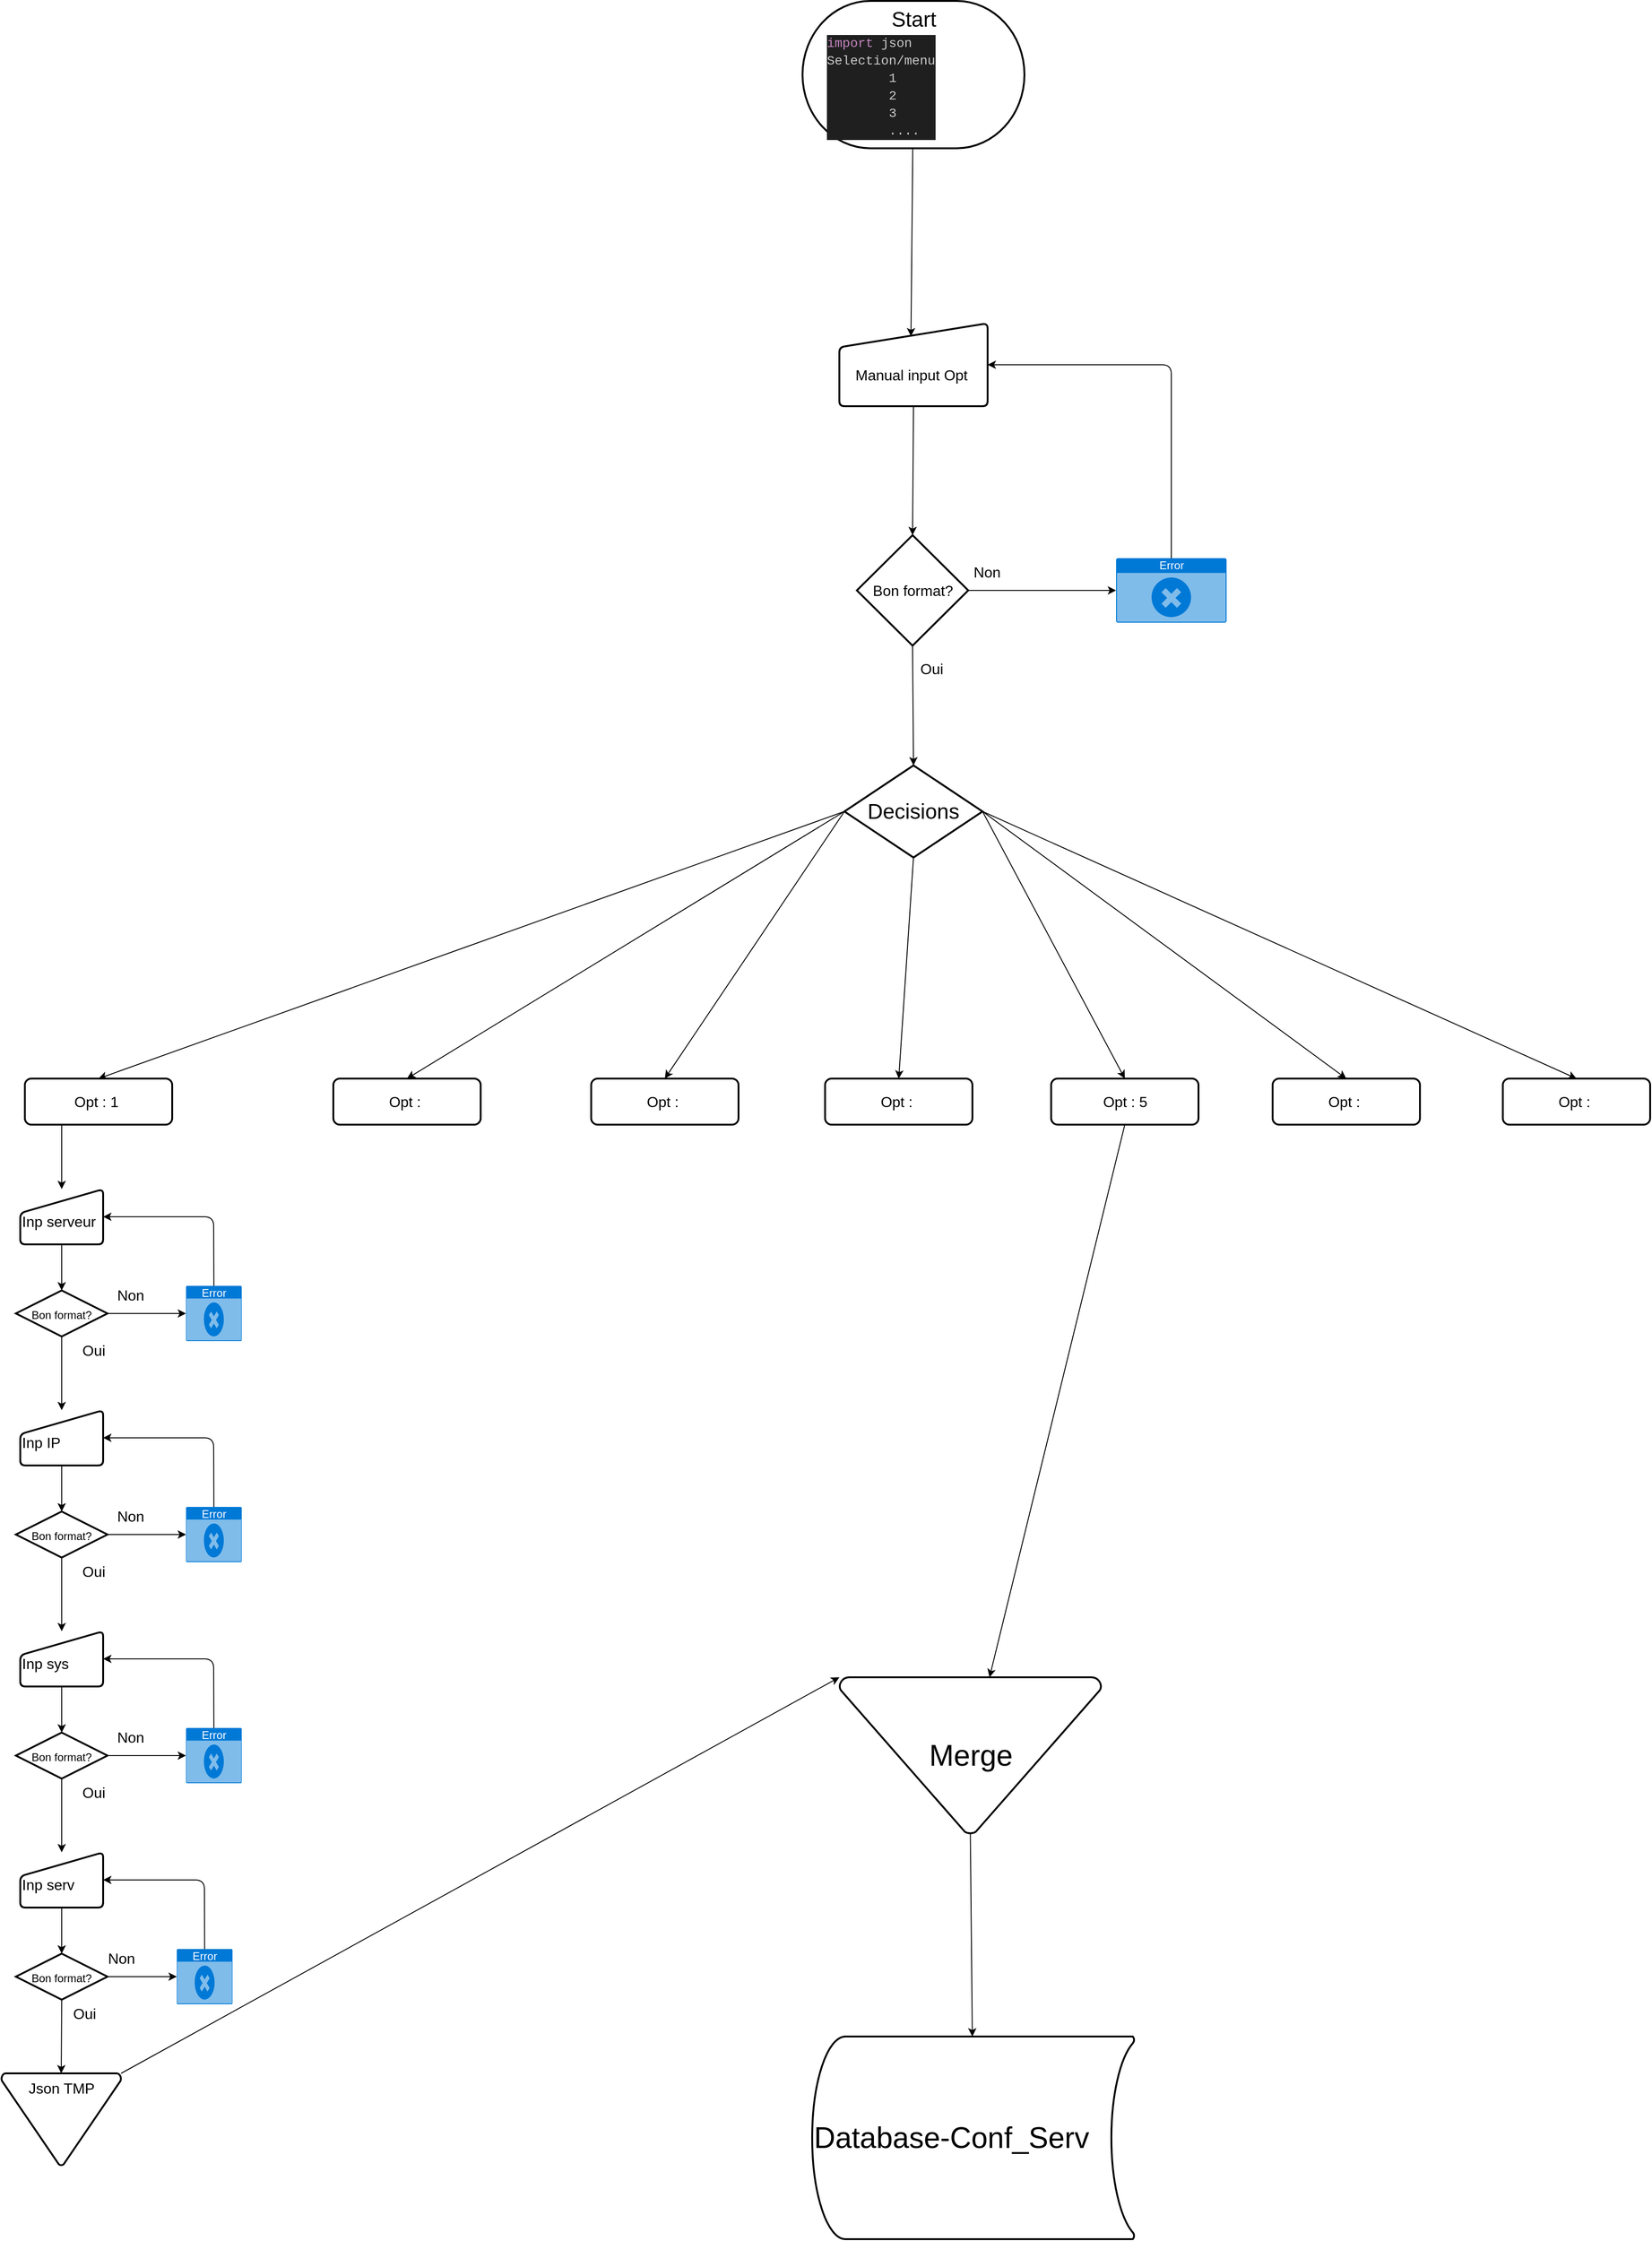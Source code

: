 <mxfile>
    <diagram id="DJCDywBSii3eEMm7E908" name="Page-1">
        <mxGraphModel dx="3457" dy="3616" grid="1" gridSize="10" guides="1" tooltips="1" connect="1" arrows="1" fold="1" page="1" pageScale="1" pageWidth="850" pageHeight="1100" math="0" shadow="0">
            <root>
                <mxCell id="0"/>
                <mxCell id="1" parent="0"/>
                <mxCell id="42" value="" style="html=1;strokeWidth=2;shape=manualInput;whiteSpace=wrap;rounded=1;size=26;arcSize=11;fontSize=16;" vertex="1" parent="1">
                    <mxGeometry x="379.5" y="-1820" width="161" height="90" as="geometry"/>
                </mxCell>
                <mxCell id="2" value="&lt;div style=&quot;&quot;&gt;&lt;span style=&quot;background-color: initial;&quot;&gt;&lt;font style=&quot;font-size: 32px;&quot;&gt;Database-Conf_Serv&lt;/font&gt;&lt;/span&gt;&lt;/div&gt;" style="strokeWidth=2;html=1;shape=mxgraph.flowchart.stored_data;whiteSpace=wrap;align=left;" parent="1" vertex="1">
                    <mxGeometry x="350" y="40" width="350" height="220" as="geometry"/>
                </mxCell>
                <mxCell id="7" value="" style="edgeStyle=none;html=1;fontSize=23;entryX=0.483;entryY=0.157;entryDx=0;entryDy=0;entryPerimeter=0;" parent="1" source="3" target="42" edge="1">
                    <mxGeometry relative="1" as="geometry">
                        <mxPoint x="460" y="-1820" as="targetPoint"/>
                    </mxGeometry>
                </mxCell>
                <mxCell id="3" value="Start" style="strokeWidth=2;html=1;shape=mxgraph.flowchart.terminator;whiteSpace=wrap;fontSize=23;align=center;verticalAlign=top;" parent="1" vertex="1">
                    <mxGeometry x="339.5" y="-2170" width="241" height="160" as="geometry"/>
                </mxCell>
                <mxCell id="38" style="edgeStyle=none;html=1;exitX=0.5;exitY=1;exitDx=0;exitDy=0;entryX=0.5;entryY=0;entryDx=0;entryDy=0;entryPerimeter=0;fontSize=16;" edge="1" parent="1" source="42" target="37">
                    <mxGeometry relative="1" as="geometry">
                        <mxPoint x="460" y="-1690" as="sourcePoint"/>
                    </mxGeometry>
                </mxCell>
                <mxCell id="28" style="edgeStyle=none;html=1;exitX=0;exitY=0.5;exitDx=0;exitDy=0;exitPerimeter=0;entryX=0.5;entryY=0;entryDx=0;entryDy=0;fontSize=16;" edge="1" parent="1" source="6" target="13">
                    <mxGeometry relative="1" as="geometry"/>
                </mxCell>
                <mxCell id="29" style="edgeStyle=none;html=1;exitX=0;exitY=0.5;exitDx=0;exitDy=0;exitPerimeter=0;entryX=0.5;entryY=0;entryDx=0;entryDy=0;fontSize=16;" edge="1" parent="1" source="6" target="15">
                    <mxGeometry relative="1" as="geometry"/>
                </mxCell>
                <mxCell id="30" style="edgeStyle=none;html=1;exitX=0;exitY=0.5;exitDx=0;exitDy=0;exitPerimeter=0;entryX=0.5;entryY=0;entryDx=0;entryDy=0;fontSize=16;" edge="1" parent="1" source="6" target="16">
                    <mxGeometry relative="1" as="geometry"/>
                </mxCell>
                <mxCell id="31" style="edgeStyle=none;html=1;exitX=0.5;exitY=1;exitDx=0;exitDy=0;exitPerimeter=0;entryX=0.5;entryY=0;entryDx=0;entryDy=0;fontSize=16;" edge="1" parent="1" source="6" target="17">
                    <mxGeometry relative="1" as="geometry"/>
                </mxCell>
                <mxCell id="32" style="edgeStyle=none;html=1;exitX=1;exitY=0.5;exitDx=0;exitDy=0;exitPerimeter=0;entryX=0.5;entryY=0;entryDx=0;entryDy=0;fontSize=16;" edge="1" parent="1" source="6" target="18">
                    <mxGeometry relative="1" as="geometry"/>
                </mxCell>
                <mxCell id="33" style="edgeStyle=none;html=1;exitX=1;exitY=0.5;exitDx=0;exitDy=0;exitPerimeter=0;entryX=0.5;entryY=0;entryDx=0;entryDy=0;fontSize=16;" edge="1" parent="1" source="6" target="19">
                    <mxGeometry relative="1" as="geometry"/>
                </mxCell>
                <mxCell id="34" style="edgeStyle=none;html=1;exitX=1;exitY=0.5;exitDx=0;exitDy=0;exitPerimeter=0;entryX=0.5;entryY=0;entryDx=0;entryDy=0;fontSize=16;" edge="1" parent="1" source="6" target="20">
                    <mxGeometry relative="1" as="geometry"/>
                </mxCell>
                <mxCell id="6" value="Decisions" style="strokeWidth=2;html=1;shape=mxgraph.flowchart.decision;whiteSpace=wrap;fontSize=23;" parent="1" vertex="1">
                    <mxGeometry x="385" y="-1340" width="150" height="100" as="geometry"/>
                </mxCell>
                <mxCell id="11" value="&lt;div style=&quot;color: rgb(204, 204, 204); background-color: rgb(31, 31, 31); font-family: Consolas, &amp;quot;Courier New&amp;quot;, monospace; font-size: 14px; line-height: 19px;&quot;&gt;&lt;span style=&quot;color: #c586c0;&quot;&gt;import&lt;/span&gt; json&lt;/div&gt;&lt;div style=&quot;color: rgb(204, 204, 204); background-color: rgb(31, 31, 31); font-family: Consolas, &amp;quot;Courier New&amp;quot;, monospace; font-size: 14px; line-height: 19px;&quot;&gt;Selection/menu&lt;br&gt;&lt;span style=&quot;white-space: pre;&quot;&gt;&#9;&lt;/span&gt;1&lt;br&gt;&lt;/div&gt;&lt;div style=&quot;color: rgb(204, 204, 204); background-color: rgb(31, 31, 31); font-family: Consolas, &amp;quot;Courier New&amp;quot;, monospace; font-size: 14px; line-height: 19px;&quot;&gt;&lt;span style=&quot;white-space: pre;&quot;&gt;&#9;&lt;/span&gt;2&lt;br&gt;&lt;/div&gt;&lt;div style=&quot;color: rgb(204, 204, 204); background-color: rgb(31, 31, 31); font-family: Consolas, &amp;quot;Courier New&amp;quot;, monospace; font-size: 14px; line-height: 19px;&quot;&gt;&lt;span style=&quot;white-space: pre;&quot;&gt;&#9;&lt;/span&gt;3&lt;br&gt;&lt;/div&gt;&lt;div style=&quot;color: rgb(204, 204, 204); background-color: rgb(31, 31, 31); font-family: Consolas, &amp;quot;Courier New&amp;quot;, monospace; font-size: 14px; line-height: 19px;&quot;&gt;&lt;span style=&quot;white-space: pre;&quot;&gt;&#9;&lt;/span&gt;....&lt;br&gt;&lt;/div&gt;" style="text;strokeColor=none;align=left;fillColor=none;html=1;verticalAlign=top;whiteSpace=wrap;rounded=0;fontSize=23;" parent="1" vertex="1">
                    <mxGeometry x="364" y="-2140" width="175" height="120" as="geometry"/>
                </mxCell>
                <mxCell id="12" value="&lt;span style=&quot;font-size: 16px;&quot;&gt;Manual input Opt&lt;/span&gt;" style="text;strokeColor=none;align=left;fillColor=none;html=1;verticalAlign=top;whiteSpace=wrap;rounded=0;" vertex="1" parent="1">
                    <mxGeometry x="395" y="-1780" width="140" height="30" as="geometry"/>
                </mxCell>
                <mxCell id="94" style="edgeStyle=none;html=1;exitX=0.25;exitY=1;exitDx=0;exitDy=0;entryX=0.5;entryY=0;entryDx=0;entryDy=0;fontSize=12;" edge="1" parent="1" source="13" target="45">
                    <mxGeometry relative="1" as="geometry"/>
                </mxCell>
                <mxCell id="13" value="Opt : 1&amp;nbsp;" style="rounded=1;whiteSpace=wrap;html=1;absoluteArcSize=1;arcSize=14;strokeWidth=2;fontSize=16;" vertex="1" parent="1">
                    <mxGeometry x="-505" y="-1000" width="160" height="50" as="geometry"/>
                </mxCell>
                <mxCell id="15" value="Opt :&amp;nbsp;" style="rounded=1;whiteSpace=wrap;html=1;absoluteArcSize=1;arcSize=14;strokeWidth=2;fontSize=16;" vertex="1" parent="1">
                    <mxGeometry x="-170" y="-1000" width="160" height="50" as="geometry"/>
                </mxCell>
                <mxCell id="16" value="Opt :&amp;nbsp;" style="rounded=1;whiteSpace=wrap;html=1;absoluteArcSize=1;arcSize=14;strokeWidth=2;fontSize=16;" vertex="1" parent="1">
                    <mxGeometry x="110" y="-1000" width="160" height="50" as="geometry"/>
                </mxCell>
                <mxCell id="17" value="Opt :&amp;nbsp;" style="rounded=1;whiteSpace=wrap;html=1;absoluteArcSize=1;arcSize=14;strokeWidth=2;fontSize=16;" vertex="1" parent="1">
                    <mxGeometry x="364" y="-1000" width="160" height="50" as="geometry"/>
                </mxCell>
                <mxCell id="95" style="edgeStyle=none;html=1;exitX=0.5;exitY=1;exitDx=0;exitDy=0;fontSize=32;" edge="1" parent="1" source="18" target="96">
                    <mxGeometry relative="1" as="geometry">
                        <mxPoint x="690.273" y="-210" as="targetPoint"/>
                    </mxGeometry>
                </mxCell>
                <mxCell id="18" value="Opt : 5" style="rounded=1;whiteSpace=wrap;html=1;absoluteArcSize=1;arcSize=14;strokeWidth=2;fontSize=16;" vertex="1" parent="1">
                    <mxGeometry x="609.5" y="-1000" width="160" height="50" as="geometry"/>
                </mxCell>
                <mxCell id="19" value="Opt :&amp;nbsp;" style="rounded=1;whiteSpace=wrap;html=1;absoluteArcSize=1;arcSize=14;strokeWidth=2;fontSize=16;" vertex="1" parent="1">
                    <mxGeometry x="850" y="-1000" width="160" height="50" as="geometry"/>
                </mxCell>
                <mxCell id="20" value="Opt :&amp;nbsp;" style="rounded=1;whiteSpace=wrap;html=1;absoluteArcSize=1;arcSize=14;strokeWidth=2;fontSize=16;" vertex="1" parent="1">
                    <mxGeometry x="1100" y="-1000" width="160" height="50" as="geometry"/>
                </mxCell>
                <mxCell id="97" style="edgeStyle=none;html=1;exitX=1;exitY=0;exitDx=0;exitDy=0;exitPerimeter=0;entryX=0;entryY=0;entryDx=0;entryDy=0;entryPerimeter=0;fontSize=32;" edge="1" parent="1" source="35" target="96">
                    <mxGeometry relative="1" as="geometry"/>
                </mxCell>
                <mxCell id="35" value="Json TMP" style="strokeWidth=2;html=1;shape=mxgraph.flowchart.merge_or_storage;whiteSpace=wrap;fontSize=16;verticalAlign=top;" vertex="1" parent="1">
                    <mxGeometry x="-530.5" y="80" width="130" height="100" as="geometry"/>
                </mxCell>
                <mxCell id="39" style="edgeStyle=none;html=1;exitX=0.5;exitY=1;exitDx=0;exitDy=0;exitPerimeter=0;entryX=0.5;entryY=0;entryDx=0;entryDy=0;entryPerimeter=0;fontSize=16;" edge="1" parent="1" source="37" target="6">
                    <mxGeometry relative="1" as="geometry"/>
                </mxCell>
                <mxCell id="40" style="edgeStyle=none;html=1;exitX=1;exitY=0.5;exitDx=0;exitDy=0;exitPerimeter=0;fontSize=16;entryX=0;entryY=0.5;entryDx=0;entryDy=0;entryPerimeter=0;" edge="1" parent="1" source="37" target="43">
                    <mxGeometry relative="1" as="geometry">
                        <mxPoint x="660" y="-1530" as="targetPoint"/>
                    </mxGeometry>
                </mxCell>
                <mxCell id="37" value="Bon format?" style="strokeWidth=2;html=1;shape=mxgraph.flowchart.decision;whiteSpace=wrap;fontSize=16;" vertex="1" parent="1">
                    <mxGeometry x="398.5" y="-1590" width="121" height="120" as="geometry"/>
                </mxCell>
                <mxCell id="44" style="edgeStyle=none;html=1;exitX=0.5;exitY=0;exitDx=0;exitDy=0;exitPerimeter=0;entryX=1;entryY=0.5;entryDx=0;entryDy=0;fontSize=16;" edge="1" parent="1" source="43" target="42">
                    <mxGeometry relative="1" as="geometry">
                        <Array as="points">
                            <mxPoint x="740" y="-1775"/>
                        </Array>
                    </mxGeometry>
                </mxCell>
                <mxCell id="43" value="Error" style="html=1;strokeColor=none;fillColor=#0079D6;labelPosition=center;verticalLabelPosition=middle;verticalAlign=top;align=center;fontSize=12;outlineConnect=0;spacingTop=-6;fontColor=#FFFFFF;sketch=0;shape=mxgraph.sitemap.error;" vertex="1" parent="1">
                    <mxGeometry x="680" y="-1565" width="120" height="70" as="geometry"/>
                </mxCell>
                <mxCell id="57" style="edgeStyle=none;html=1;exitX=0.5;exitY=1;exitDx=0;exitDy=0;entryX=0.5;entryY=0;entryDx=0;entryDy=0;entryPerimeter=0;fontSize=16;" edge="1" parent="1" source="45" target="52">
                    <mxGeometry relative="1" as="geometry"/>
                </mxCell>
                <mxCell id="45" value="&lt;br&gt;Inp serveur" style="html=1;strokeWidth=2;shape=manualInput;whiteSpace=wrap;rounded=1;size=26;arcSize=11;fontSize=16;align=left;verticalAlign=top;" vertex="1" parent="1">
                    <mxGeometry x="-510" y="-880" width="90" height="60" as="geometry"/>
                </mxCell>
                <mxCell id="51" style="edgeStyle=none;html=1;exitX=1;exitY=0.5;exitDx=0;exitDy=0;exitPerimeter=0;fontSize=16;entryX=0;entryY=0.5;entryDx=0;entryDy=0;entryPerimeter=0;" edge="1" parent="1" source="52" target="54">
                    <mxGeometry relative="1" as="geometry">
                        <mxPoint x="158.75" y="-735" as="targetPoint"/>
                    </mxGeometry>
                </mxCell>
                <mxCell id="66" style="edgeStyle=none;html=1;exitX=0.5;exitY=1;exitDx=0;exitDy=0;exitPerimeter=0;fontSize=12;entryX=0.5;entryY=0;entryDx=0;entryDy=0;" edge="1" parent="1" source="52" target="67">
                    <mxGeometry relative="1" as="geometry">
                        <mxPoint x="-465" y="-650" as="targetPoint"/>
                    </mxGeometry>
                </mxCell>
                <mxCell id="52" value="&lt;font style=&quot;font-size: 12px;&quot;&gt;Bon format?&lt;/font&gt;" style="strokeWidth=2;html=1;shape=mxgraph.flowchart.decision;whiteSpace=wrap;fontSize=16;" vertex="1" parent="1">
                    <mxGeometry x="-514.75" y="-770" width="99.5" height="50" as="geometry"/>
                </mxCell>
                <mxCell id="62" style="edgeStyle=none;html=1;exitX=0.5;exitY=0;exitDx=0;exitDy=0;exitPerimeter=0;entryX=1;entryY=0.5;entryDx=0;entryDy=0;fontSize=16;" edge="1" parent="1" source="54" target="45">
                    <mxGeometry relative="1" as="geometry">
                        <Array as="points">
                            <mxPoint x="-300" y="-850"/>
                        </Array>
                    </mxGeometry>
                </mxCell>
                <mxCell id="54" value="Error" style="html=1;strokeColor=none;fillColor=#0079D6;labelPosition=center;verticalLabelPosition=middle;verticalAlign=top;align=center;fontSize=12;outlineConnect=0;spacingTop=-6;fontColor=#FFFFFF;sketch=0;shape=mxgraph.sitemap.error;" vertex="1" parent="1">
                    <mxGeometry x="-330" y="-775" width="60.5" height="60" as="geometry"/>
                </mxCell>
                <mxCell id="58" value="Oui" style="text;strokeColor=none;align=center;fillColor=none;html=1;verticalAlign=middle;whiteSpace=wrap;rounded=0;fontSize=16;" vertex="1" parent="1">
                    <mxGeometry x="450" y="-1460" width="60" height="30" as="geometry"/>
                </mxCell>
                <mxCell id="59" value="Non" style="text;strokeColor=none;align=center;fillColor=none;html=1;verticalAlign=middle;whiteSpace=wrap;rounded=0;fontSize=16;" vertex="1" parent="1">
                    <mxGeometry x="509.5" y="-1565" width="60" height="30" as="geometry"/>
                </mxCell>
                <mxCell id="60" value="Oui" style="text;strokeColor=none;align=center;fillColor=none;html=1;verticalAlign=middle;whiteSpace=wrap;rounded=0;fontSize=16;" vertex="1" parent="1">
                    <mxGeometry x="-460.5" y="-720" width="60" height="30" as="geometry"/>
                </mxCell>
                <mxCell id="61" value="Non" style="text;strokeColor=none;align=center;fillColor=none;html=1;verticalAlign=middle;whiteSpace=wrap;rounded=0;fontSize=16;" vertex="1" parent="1">
                    <mxGeometry x="-420" y="-780" width="60" height="30" as="geometry"/>
                </mxCell>
                <mxCell id="91" style="edgeStyle=none;html=1;exitX=0.5;exitY=1;exitDx=0;exitDy=0;entryX=0.5;entryY=0;entryDx=0;entryDy=0;entryPerimeter=0;fontSize=12;" edge="1" parent="1" source="67" target="70">
                    <mxGeometry relative="1" as="geometry"/>
                </mxCell>
                <mxCell id="67" value="&lt;br&gt;&lt;div style=&quot;text-align: center;&quot;&gt;&lt;span style=&quot;background-color: initial;&quot;&gt;Inp IP&lt;/span&gt;&lt;/div&gt;" style="html=1;strokeWidth=2;shape=manualInput;whiteSpace=wrap;rounded=1;size=26;arcSize=11;fontSize=16;align=left;verticalAlign=top;" vertex="1" parent="1">
                    <mxGeometry x="-510" y="-640" width="90" height="60" as="geometry"/>
                </mxCell>
                <mxCell id="68" style="edgeStyle=none;html=1;exitX=1;exitY=0.5;exitDx=0;exitDy=0;exitPerimeter=0;fontSize=16;entryX=0;entryY=0.5;entryDx=0;entryDy=0;entryPerimeter=0;" edge="1" parent="1" source="70" target="72">
                    <mxGeometry relative="1" as="geometry">
                        <mxPoint x="158.75" y="-495" as="targetPoint"/>
                    </mxGeometry>
                </mxCell>
                <mxCell id="69" style="edgeStyle=none;html=1;exitX=0.5;exitY=1;exitDx=0;exitDy=0;exitPerimeter=0;fontSize=12;entryX=0.5;entryY=0;entryDx=0;entryDy=0;" edge="1" parent="1" source="70" target="75">
                    <mxGeometry relative="1" as="geometry">
                        <mxPoint x="-465" y="-410" as="targetPoint"/>
                    </mxGeometry>
                </mxCell>
                <mxCell id="70" value="&lt;font style=&quot;font-size: 12px;&quot;&gt;Bon format?&lt;/font&gt;" style="strokeWidth=2;html=1;shape=mxgraph.flowchart.decision;whiteSpace=wrap;fontSize=16;" vertex="1" parent="1">
                    <mxGeometry x="-514.75" y="-530" width="99.5" height="50" as="geometry"/>
                </mxCell>
                <mxCell id="71" style="edgeStyle=none;html=1;exitX=0.5;exitY=0;exitDx=0;exitDy=0;exitPerimeter=0;entryX=1;entryY=0.5;entryDx=0;entryDy=0;fontSize=16;" edge="1" parent="1" source="72" target="67">
                    <mxGeometry relative="1" as="geometry">
                        <Array as="points">
                            <mxPoint x="-300" y="-610"/>
                        </Array>
                    </mxGeometry>
                </mxCell>
                <mxCell id="72" value="Error" style="html=1;strokeColor=none;fillColor=#0079D6;labelPosition=center;verticalLabelPosition=middle;verticalAlign=top;align=center;fontSize=12;outlineConnect=0;spacingTop=-6;fontColor=#FFFFFF;sketch=0;shape=mxgraph.sitemap.error;" vertex="1" parent="1">
                    <mxGeometry x="-330" y="-535" width="60.5" height="60" as="geometry"/>
                </mxCell>
                <mxCell id="73" value="Oui" style="text;strokeColor=none;align=center;fillColor=none;html=1;verticalAlign=middle;whiteSpace=wrap;rounded=0;fontSize=16;" vertex="1" parent="1">
                    <mxGeometry x="-460.5" y="-480" width="60" height="30" as="geometry"/>
                </mxCell>
                <mxCell id="74" value="Non" style="text;strokeColor=none;align=center;fillColor=none;html=1;verticalAlign=middle;whiteSpace=wrap;rounded=0;fontSize=16;" vertex="1" parent="1">
                    <mxGeometry x="-420" y="-540" width="60" height="30" as="geometry"/>
                </mxCell>
                <mxCell id="93" style="edgeStyle=none;html=1;exitX=0.5;exitY=1;exitDx=0;exitDy=0;entryX=0.5;entryY=0;entryDx=0;entryDy=0;entryPerimeter=0;fontSize=12;" edge="1" parent="1" source="75" target="78">
                    <mxGeometry relative="1" as="geometry"/>
                </mxCell>
                <mxCell id="75" value="&lt;br&gt;Inp sys" style="html=1;strokeWidth=2;shape=manualInput;whiteSpace=wrap;rounded=1;size=26;arcSize=11;fontSize=16;align=left;verticalAlign=top;" vertex="1" parent="1">
                    <mxGeometry x="-510" y="-400" width="90" height="60" as="geometry"/>
                </mxCell>
                <mxCell id="76" style="edgeStyle=none;html=1;exitX=1;exitY=0.5;exitDx=0;exitDy=0;exitPerimeter=0;fontSize=16;entryX=0;entryY=0.5;entryDx=0;entryDy=0;entryPerimeter=0;" edge="1" parent="1" source="78" target="80">
                    <mxGeometry relative="1" as="geometry">
                        <mxPoint x="158.75" y="-255" as="targetPoint"/>
                    </mxGeometry>
                </mxCell>
                <mxCell id="77" style="edgeStyle=none;html=1;exitX=0.5;exitY=1;exitDx=0;exitDy=0;exitPerimeter=0;fontSize=12;entryX=0.5;entryY=0;entryDx=0;entryDy=0;" edge="1" parent="1" source="78" target="83">
                    <mxGeometry relative="1" as="geometry">
                        <mxPoint x="-465" y="-170" as="targetPoint"/>
                    </mxGeometry>
                </mxCell>
                <mxCell id="78" value="&lt;font style=&quot;font-size: 12px;&quot;&gt;Bon format?&lt;/font&gt;" style="strokeWidth=2;html=1;shape=mxgraph.flowchart.decision;whiteSpace=wrap;fontSize=16;" vertex="1" parent="1">
                    <mxGeometry x="-514.75" y="-290" width="99.5" height="50" as="geometry"/>
                </mxCell>
                <mxCell id="79" style="edgeStyle=none;html=1;exitX=0.5;exitY=0;exitDx=0;exitDy=0;exitPerimeter=0;entryX=1;entryY=0.5;entryDx=0;entryDy=0;fontSize=16;" edge="1" parent="1" source="80" target="75">
                    <mxGeometry relative="1" as="geometry">
                        <Array as="points">
                            <mxPoint x="-300" y="-370"/>
                        </Array>
                    </mxGeometry>
                </mxCell>
                <mxCell id="80" value="Error" style="html=1;strokeColor=none;fillColor=#0079D6;labelPosition=center;verticalLabelPosition=middle;verticalAlign=top;align=center;fontSize=12;outlineConnect=0;spacingTop=-6;fontColor=#FFFFFF;sketch=0;shape=mxgraph.sitemap.error;" vertex="1" parent="1">
                    <mxGeometry x="-330" y="-295" width="60.5" height="60" as="geometry"/>
                </mxCell>
                <mxCell id="81" value="Oui" style="text;strokeColor=none;align=center;fillColor=none;html=1;verticalAlign=middle;whiteSpace=wrap;rounded=0;fontSize=16;" vertex="1" parent="1">
                    <mxGeometry x="-460.5" y="-240" width="60" height="30" as="geometry"/>
                </mxCell>
                <mxCell id="82" value="Non" style="text;strokeColor=none;align=center;fillColor=none;html=1;verticalAlign=middle;whiteSpace=wrap;rounded=0;fontSize=16;" vertex="1" parent="1">
                    <mxGeometry x="-420" y="-300" width="60" height="30" as="geometry"/>
                </mxCell>
                <mxCell id="92" style="edgeStyle=none;html=1;exitX=0.5;exitY=1;exitDx=0;exitDy=0;entryX=0.5;entryY=0;entryDx=0;entryDy=0;entryPerimeter=0;fontSize=12;" edge="1" parent="1" source="83" target="86">
                    <mxGeometry relative="1" as="geometry"/>
                </mxCell>
                <mxCell id="83" value="&lt;br&gt;Inp serv" style="html=1;strokeWidth=2;shape=manualInput;whiteSpace=wrap;rounded=1;size=26;arcSize=11;fontSize=16;align=left;verticalAlign=top;" vertex="1" parent="1">
                    <mxGeometry x="-510" y="-160" width="90" height="60" as="geometry"/>
                </mxCell>
                <mxCell id="84" style="edgeStyle=none;html=1;exitX=1;exitY=0.5;exitDx=0;exitDy=0;exitPerimeter=0;fontSize=16;entryX=0;entryY=0.5;entryDx=0;entryDy=0;entryPerimeter=0;" edge="1" parent="1" source="86" target="88">
                    <mxGeometry relative="1" as="geometry">
                        <mxPoint x="148.75" y="-15" as="targetPoint"/>
                    </mxGeometry>
                </mxCell>
                <mxCell id="85" style="edgeStyle=none;html=1;exitX=0.5;exitY=1;exitDx=0;exitDy=0;exitPerimeter=0;fontSize=12;entryX=0.5;entryY=0;entryDx=0;entryDy=0;entryPerimeter=0;" edge="1" parent="1" source="86" target="35">
                    <mxGeometry relative="1" as="geometry">
                        <mxPoint x="-464.75" y="70" as="targetPoint"/>
                    </mxGeometry>
                </mxCell>
                <mxCell id="86" value="&lt;font style=&quot;font-size: 12px;&quot;&gt;Bon format?&lt;/font&gt;" style="strokeWidth=2;html=1;shape=mxgraph.flowchart.decision;whiteSpace=wrap;fontSize=16;" vertex="1" parent="1">
                    <mxGeometry x="-514.75" y="-50" width="99.5" height="50" as="geometry"/>
                </mxCell>
                <mxCell id="87" style="edgeStyle=none;html=1;exitX=0.5;exitY=0;exitDx=0;exitDy=0;exitPerimeter=0;entryX=1;entryY=0.5;entryDx=0;entryDy=0;fontSize=16;" edge="1" parent="1" source="88" target="83">
                    <mxGeometry relative="1" as="geometry">
                        <Array as="points">
                            <mxPoint x="-310" y="-130"/>
                        </Array>
                    </mxGeometry>
                </mxCell>
                <mxCell id="88" value="Error" style="html=1;strokeColor=none;fillColor=#0079D6;labelPosition=center;verticalLabelPosition=middle;verticalAlign=top;align=center;fontSize=12;outlineConnect=0;spacingTop=-6;fontColor=#FFFFFF;sketch=0;shape=mxgraph.sitemap.error;" vertex="1" parent="1">
                    <mxGeometry x="-340" y="-55" width="60.5" height="60" as="geometry"/>
                </mxCell>
                <mxCell id="89" value="Oui" style="text;strokeColor=none;align=center;fillColor=none;html=1;verticalAlign=middle;whiteSpace=wrap;rounded=0;fontSize=16;" vertex="1" parent="1">
                    <mxGeometry x="-470.5" width="60" height="30" as="geometry"/>
                </mxCell>
                <mxCell id="90" value="Non" style="text;strokeColor=none;align=center;fillColor=none;html=1;verticalAlign=middle;whiteSpace=wrap;rounded=0;fontSize=16;" vertex="1" parent="1">
                    <mxGeometry x="-430" y="-60" width="60" height="30" as="geometry"/>
                </mxCell>
                <mxCell id="98" style="edgeStyle=none;html=1;exitX=0.5;exitY=1;exitDx=0;exitDy=0;exitPerimeter=0;fontSize=32;" edge="1" parent="1" source="96" target="2">
                    <mxGeometry relative="1" as="geometry"/>
                </mxCell>
                <mxCell id="96" value="Merge" style="strokeWidth=2;html=1;shape=mxgraph.flowchart.merge_or_storage;whiteSpace=wrap;fontSize=32;" vertex="1" parent="1">
                    <mxGeometry x="379.5" y="-350" width="284.5" height="170" as="geometry"/>
                </mxCell>
            </root>
        </mxGraphModel>
    </diagram>
</mxfile>